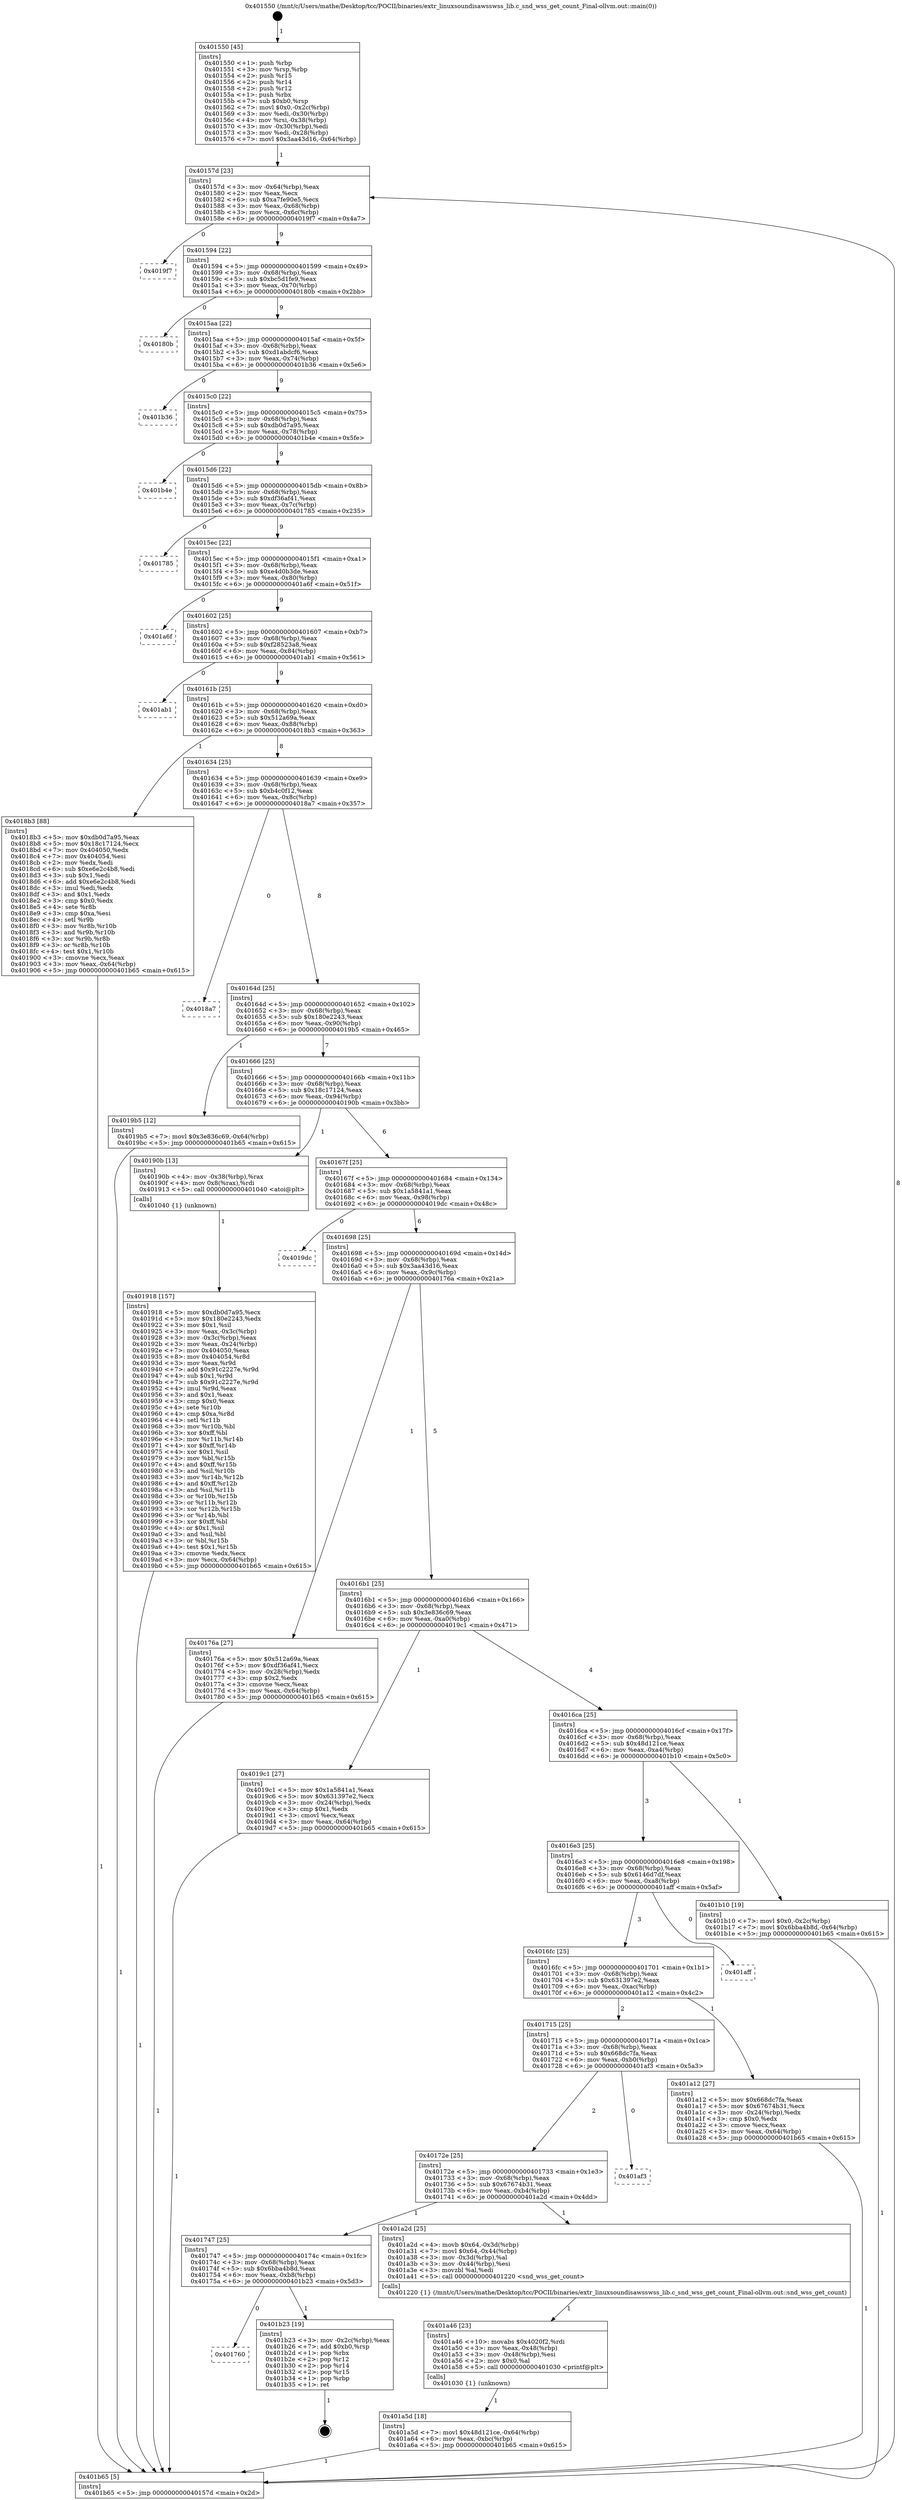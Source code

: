 digraph "0x401550" {
  label = "0x401550 (/mnt/c/Users/mathe/Desktop/tcc/POCII/binaries/extr_linuxsoundisawsswss_lib.c_snd_wss_get_count_Final-ollvm.out::main(0))"
  labelloc = "t"
  node[shape=record]

  Entry [label="",width=0.3,height=0.3,shape=circle,fillcolor=black,style=filled]
  "0x40157d" [label="{
     0x40157d [23]\l
     | [instrs]\l
     &nbsp;&nbsp;0x40157d \<+3\>: mov -0x64(%rbp),%eax\l
     &nbsp;&nbsp;0x401580 \<+2\>: mov %eax,%ecx\l
     &nbsp;&nbsp;0x401582 \<+6\>: sub $0xa7fe90e5,%ecx\l
     &nbsp;&nbsp;0x401588 \<+3\>: mov %eax,-0x68(%rbp)\l
     &nbsp;&nbsp;0x40158b \<+3\>: mov %ecx,-0x6c(%rbp)\l
     &nbsp;&nbsp;0x40158e \<+6\>: je 00000000004019f7 \<main+0x4a7\>\l
  }"]
  "0x4019f7" [label="{
     0x4019f7\l
  }", style=dashed]
  "0x401594" [label="{
     0x401594 [22]\l
     | [instrs]\l
     &nbsp;&nbsp;0x401594 \<+5\>: jmp 0000000000401599 \<main+0x49\>\l
     &nbsp;&nbsp;0x401599 \<+3\>: mov -0x68(%rbp),%eax\l
     &nbsp;&nbsp;0x40159c \<+5\>: sub $0xbc5d1fe9,%eax\l
     &nbsp;&nbsp;0x4015a1 \<+3\>: mov %eax,-0x70(%rbp)\l
     &nbsp;&nbsp;0x4015a4 \<+6\>: je 000000000040180b \<main+0x2bb\>\l
  }"]
  Exit [label="",width=0.3,height=0.3,shape=circle,fillcolor=black,style=filled,peripheries=2]
  "0x40180b" [label="{
     0x40180b\l
  }", style=dashed]
  "0x4015aa" [label="{
     0x4015aa [22]\l
     | [instrs]\l
     &nbsp;&nbsp;0x4015aa \<+5\>: jmp 00000000004015af \<main+0x5f\>\l
     &nbsp;&nbsp;0x4015af \<+3\>: mov -0x68(%rbp),%eax\l
     &nbsp;&nbsp;0x4015b2 \<+5\>: sub $0xd1abdcf6,%eax\l
     &nbsp;&nbsp;0x4015b7 \<+3\>: mov %eax,-0x74(%rbp)\l
     &nbsp;&nbsp;0x4015ba \<+6\>: je 0000000000401b36 \<main+0x5e6\>\l
  }"]
  "0x401760" [label="{
     0x401760\l
  }", style=dashed]
  "0x401b36" [label="{
     0x401b36\l
  }", style=dashed]
  "0x4015c0" [label="{
     0x4015c0 [22]\l
     | [instrs]\l
     &nbsp;&nbsp;0x4015c0 \<+5\>: jmp 00000000004015c5 \<main+0x75\>\l
     &nbsp;&nbsp;0x4015c5 \<+3\>: mov -0x68(%rbp),%eax\l
     &nbsp;&nbsp;0x4015c8 \<+5\>: sub $0xdb0d7a95,%eax\l
     &nbsp;&nbsp;0x4015cd \<+3\>: mov %eax,-0x78(%rbp)\l
     &nbsp;&nbsp;0x4015d0 \<+6\>: je 0000000000401b4e \<main+0x5fe\>\l
  }"]
  "0x401b23" [label="{
     0x401b23 [19]\l
     | [instrs]\l
     &nbsp;&nbsp;0x401b23 \<+3\>: mov -0x2c(%rbp),%eax\l
     &nbsp;&nbsp;0x401b26 \<+7\>: add $0xb0,%rsp\l
     &nbsp;&nbsp;0x401b2d \<+1\>: pop %rbx\l
     &nbsp;&nbsp;0x401b2e \<+2\>: pop %r12\l
     &nbsp;&nbsp;0x401b30 \<+2\>: pop %r14\l
     &nbsp;&nbsp;0x401b32 \<+2\>: pop %r15\l
     &nbsp;&nbsp;0x401b34 \<+1\>: pop %rbp\l
     &nbsp;&nbsp;0x401b35 \<+1\>: ret\l
  }"]
  "0x401b4e" [label="{
     0x401b4e\l
  }", style=dashed]
  "0x4015d6" [label="{
     0x4015d6 [22]\l
     | [instrs]\l
     &nbsp;&nbsp;0x4015d6 \<+5\>: jmp 00000000004015db \<main+0x8b\>\l
     &nbsp;&nbsp;0x4015db \<+3\>: mov -0x68(%rbp),%eax\l
     &nbsp;&nbsp;0x4015de \<+5\>: sub $0xdf36af41,%eax\l
     &nbsp;&nbsp;0x4015e3 \<+3\>: mov %eax,-0x7c(%rbp)\l
     &nbsp;&nbsp;0x4015e6 \<+6\>: je 0000000000401785 \<main+0x235\>\l
  }"]
  "0x401a5d" [label="{
     0x401a5d [18]\l
     | [instrs]\l
     &nbsp;&nbsp;0x401a5d \<+7\>: movl $0x48d121ce,-0x64(%rbp)\l
     &nbsp;&nbsp;0x401a64 \<+6\>: mov %eax,-0xbc(%rbp)\l
     &nbsp;&nbsp;0x401a6a \<+5\>: jmp 0000000000401b65 \<main+0x615\>\l
  }"]
  "0x401785" [label="{
     0x401785\l
  }", style=dashed]
  "0x4015ec" [label="{
     0x4015ec [22]\l
     | [instrs]\l
     &nbsp;&nbsp;0x4015ec \<+5\>: jmp 00000000004015f1 \<main+0xa1\>\l
     &nbsp;&nbsp;0x4015f1 \<+3\>: mov -0x68(%rbp),%eax\l
     &nbsp;&nbsp;0x4015f4 \<+5\>: sub $0xe4d0b3de,%eax\l
     &nbsp;&nbsp;0x4015f9 \<+3\>: mov %eax,-0x80(%rbp)\l
     &nbsp;&nbsp;0x4015fc \<+6\>: je 0000000000401a6f \<main+0x51f\>\l
  }"]
  "0x401a46" [label="{
     0x401a46 [23]\l
     | [instrs]\l
     &nbsp;&nbsp;0x401a46 \<+10\>: movabs $0x4020f2,%rdi\l
     &nbsp;&nbsp;0x401a50 \<+3\>: mov %eax,-0x48(%rbp)\l
     &nbsp;&nbsp;0x401a53 \<+3\>: mov -0x48(%rbp),%esi\l
     &nbsp;&nbsp;0x401a56 \<+2\>: mov $0x0,%al\l
     &nbsp;&nbsp;0x401a58 \<+5\>: call 0000000000401030 \<printf@plt\>\l
     | [calls]\l
     &nbsp;&nbsp;0x401030 \{1\} (unknown)\l
  }"]
  "0x401a6f" [label="{
     0x401a6f\l
  }", style=dashed]
  "0x401602" [label="{
     0x401602 [25]\l
     | [instrs]\l
     &nbsp;&nbsp;0x401602 \<+5\>: jmp 0000000000401607 \<main+0xb7\>\l
     &nbsp;&nbsp;0x401607 \<+3\>: mov -0x68(%rbp),%eax\l
     &nbsp;&nbsp;0x40160a \<+5\>: sub $0xf28523a8,%eax\l
     &nbsp;&nbsp;0x40160f \<+6\>: mov %eax,-0x84(%rbp)\l
     &nbsp;&nbsp;0x401615 \<+6\>: je 0000000000401ab1 \<main+0x561\>\l
  }"]
  "0x401747" [label="{
     0x401747 [25]\l
     | [instrs]\l
     &nbsp;&nbsp;0x401747 \<+5\>: jmp 000000000040174c \<main+0x1fc\>\l
     &nbsp;&nbsp;0x40174c \<+3\>: mov -0x68(%rbp),%eax\l
     &nbsp;&nbsp;0x40174f \<+5\>: sub $0x6bba4b8d,%eax\l
     &nbsp;&nbsp;0x401754 \<+6\>: mov %eax,-0xb8(%rbp)\l
     &nbsp;&nbsp;0x40175a \<+6\>: je 0000000000401b23 \<main+0x5d3\>\l
  }"]
  "0x401ab1" [label="{
     0x401ab1\l
  }", style=dashed]
  "0x40161b" [label="{
     0x40161b [25]\l
     | [instrs]\l
     &nbsp;&nbsp;0x40161b \<+5\>: jmp 0000000000401620 \<main+0xd0\>\l
     &nbsp;&nbsp;0x401620 \<+3\>: mov -0x68(%rbp),%eax\l
     &nbsp;&nbsp;0x401623 \<+5\>: sub $0x512a69a,%eax\l
     &nbsp;&nbsp;0x401628 \<+6\>: mov %eax,-0x88(%rbp)\l
     &nbsp;&nbsp;0x40162e \<+6\>: je 00000000004018b3 \<main+0x363\>\l
  }"]
  "0x401a2d" [label="{
     0x401a2d [25]\l
     | [instrs]\l
     &nbsp;&nbsp;0x401a2d \<+4\>: movb $0x64,-0x3d(%rbp)\l
     &nbsp;&nbsp;0x401a31 \<+7\>: movl $0x64,-0x44(%rbp)\l
     &nbsp;&nbsp;0x401a38 \<+3\>: mov -0x3d(%rbp),%al\l
     &nbsp;&nbsp;0x401a3b \<+3\>: mov -0x44(%rbp),%esi\l
     &nbsp;&nbsp;0x401a3e \<+3\>: movzbl %al,%edi\l
     &nbsp;&nbsp;0x401a41 \<+5\>: call 0000000000401220 \<snd_wss_get_count\>\l
     | [calls]\l
     &nbsp;&nbsp;0x401220 \{1\} (/mnt/c/Users/mathe/Desktop/tcc/POCII/binaries/extr_linuxsoundisawsswss_lib.c_snd_wss_get_count_Final-ollvm.out::snd_wss_get_count)\l
  }"]
  "0x4018b3" [label="{
     0x4018b3 [88]\l
     | [instrs]\l
     &nbsp;&nbsp;0x4018b3 \<+5\>: mov $0xdb0d7a95,%eax\l
     &nbsp;&nbsp;0x4018b8 \<+5\>: mov $0x18c17124,%ecx\l
     &nbsp;&nbsp;0x4018bd \<+7\>: mov 0x404050,%edx\l
     &nbsp;&nbsp;0x4018c4 \<+7\>: mov 0x404054,%esi\l
     &nbsp;&nbsp;0x4018cb \<+2\>: mov %edx,%edi\l
     &nbsp;&nbsp;0x4018cd \<+6\>: sub $0xe6e2c4b8,%edi\l
     &nbsp;&nbsp;0x4018d3 \<+3\>: sub $0x1,%edi\l
     &nbsp;&nbsp;0x4018d6 \<+6\>: add $0xe6e2c4b8,%edi\l
     &nbsp;&nbsp;0x4018dc \<+3\>: imul %edi,%edx\l
     &nbsp;&nbsp;0x4018df \<+3\>: and $0x1,%edx\l
     &nbsp;&nbsp;0x4018e2 \<+3\>: cmp $0x0,%edx\l
     &nbsp;&nbsp;0x4018e5 \<+4\>: sete %r8b\l
     &nbsp;&nbsp;0x4018e9 \<+3\>: cmp $0xa,%esi\l
     &nbsp;&nbsp;0x4018ec \<+4\>: setl %r9b\l
     &nbsp;&nbsp;0x4018f0 \<+3\>: mov %r8b,%r10b\l
     &nbsp;&nbsp;0x4018f3 \<+3\>: and %r9b,%r10b\l
     &nbsp;&nbsp;0x4018f6 \<+3\>: xor %r9b,%r8b\l
     &nbsp;&nbsp;0x4018f9 \<+3\>: or %r8b,%r10b\l
     &nbsp;&nbsp;0x4018fc \<+4\>: test $0x1,%r10b\l
     &nbsp;&nbsp;0x401900 \<+3\>: cmovne %ecx,%eax\l
     &nbsp;&nbsp;0x401903 \<+3\>: mov %eax,-0x64(%rbp)\l
     &nbsp;&nbsp;0x401906 \<+5\>: jmp 0000000000401b65 \<main+0x615\>\l
  }"]
  "0x401634" [label="{
     0x401634 [25]\l
     | [instrs]\l
     &nbsp;&nbsp;0x401634 \<+5\>: jmp 0000000000401639 \<main+0xe9\>\l
     &nbsp;&nbsp;0x401639 \<+3\>: mov -0x68(%rbp),%eax\l
     &nbsp;&nbsp;0x40163c \<+5\>: sub $0xb4c0f12,%eax\l
     &nbsp;&nbsp;0x401641 \<+6\>: mov %eax,-0x8c(%rbp)\l
     &nbsp;&nbsp;0x401647 \<+6\>: je 00000000004018a7 \<main+0x357\>\l
  }"]
  "0x40172e" [label="{
     0x40172e [25]\l
     | [instrs]\l
     &nbsp;&nbsp;0x40172e \<+5\>: jmp 0000000000401733 \<main+0x1e3\>\l
     &nbsp;&nbsp;0x401733 \<+3\>: mov -0x68(%rbp),%eax\l
     &nbsp;&nbsp;0x401736 \<+5\>: sub $0x67674b31,%eax\l
     &nbsp;&nbsp;0x40173b \<+6\>: mov %eax,-0xb4(%rbp)\l
     &nbsp;&nbsp;0x401741 \<+6\>: je 0000000000401a2d \<main+0x4dd\>\l
  }"]
  "0x4018a7" [label="{
     0x4018a7\l
  }", style=dashed]
  "0x40164d" [label="{
     0x40164d [25]\l
     | [instrs]\l
     &nbsp;&nbsp;0x40164d \<+5\>: jmp 0000000000401652 \<main+0x102\>\l
     &nbsp;&nbsp;0x401652 \<+3\>: mov -0x68(%rbp),%eax\l
     &nbsp;&nbsp;0x401655 \<+5\>: sub $0x180e2243,%eax\l
     &nbsp;&nbsp;0x40165a \<+6\>: mov %eax,-0x90(%rbp)\l
     &nbsp;&nbsp;0x401660 \<+6\>: je 00000000004019b5 \<main+0x465\>\l
  }"]
  "0x401af3" [label="{
     0x401af3\l
  }", style=dashed]
  "0x4019b5" [label="{
     0x4019b5 [12]\l
     | [instrs]\l
     &nbsp;&nbsp;0x4019b5 \<+7\>: movl $0x3e836c69,-0x64(%rbp)\l
     &nbsp;&nbsp;0x4019bc \<+5\>: jmp 0000000000401b65 \<main+0x615\>\l
  }"]
  "0x401666" [label="{
     0x401666 [25]\l
     | [instrs]\l
     &nbsp;&nbsp;0x401666 \<+5\>: jmp 000000000040166b \<main+0x11b\>\l
     &nbsp;&nbsp;0x40166b \<+3\>: mov -0x68(%rbp),%eax\l
     &nbsp;&nbsp;0x40166e \<+5\>: sub $0x18c17124,%eax\l
     &nbsp;&nbsp;0x401673 \<+6\>: mov %eax,-0x94(%rbp)\l
     &nbsp;&nbsp;0x401679 \<+6\>: je 000000000040190b \<main+0x3bb\>\l
  }"]
  "0x401715" [label="{
     0x401715 [25]\l
     | [instrs]\l
     &nbsp;&nbsp;0x401715 \<+5\>: jmp 000000000040171a \<main+0x1ca\>\l
     &nbsp;&nbsp;0x40171a \<+3\>: mov -0x68(%rbp),%eax\l
     &nbsp;&nbsp;0x40171d \<+5\>: sub $0x668dc7fa,%eax\l
     &nbsp;&nbsp;0x401722 \<+6\>: mov %eax,-0xb0(%rbp)\l
     &nbsp;&nbsp;0x401728 \<+6\>: je 0000000000401af3 \<main+0x5a3\>\l
  }"]
  "0x40190b" [label="{
     0x40190b [13]\l
     | [instrs]\l
     &nbsp;&nbsp;0x40190b \<+4\>: mov -0x38(%rbp),%rax\l
     &nbsp;&nbsp;0x40190f \<+4\>: mov 0x8(%rax),%rdi\l
     &nbsp;&nbsp;0x401913 \<+5\>: call 0000000000401040 \<atoi@plt\>\l
     | [calls]\l
     &nbsp;&nbsp;0x401040 \{1\} (unknown)\l
  }"]
  "0x40167f" [label="{
     0x40167f [25]\l
     | [instrs]\l
     &nbsp;&nbsp;0x40167f \<+5\>: jmp 0000000000401684 \<main+0x134\>\l
     &nbsp;&nbsp;0x401684 \<+3\>: mov -0x68(%rbp),%eax\l
     &nbsp;&nbsp;0x401687 \<+5\>: sub $0x1a5841a1,%eax\l
     &nbsp;&nbsp;0x40168c \<+6\>: mov %eax,-0x98(%rbp)\l
     &nbsp;&nbsp;0x401692 \<+6\>: je 00000000004019dc \<main+0x48c\>\l
  }"]
  "0x401a12" [label="{
     0x401a12 [27]\l
     | [instrs]\l
     &nbsp;&nbsp;0x401a12 \<+5\>: mov $0x668dc7fa,%eax\l
     &nbsp;&nbsp;0x401a17 \<+5\>: mov $0x67674b31,%ecx\l
     &nbsp;&nbsp;0x401a1c \<+3\>: mov -0x24(%rbp),%edx\l
     &nbsp;&nbsp;0x401a1f \<+3\>: cmp $0x0,%edx\l
     &nbsp;&nbsp;0x401a22 \<+3\>: cmove %ecx,%eax\l
     &nbsp;&nbsp;0x401a25 \<+3\>: mov %eax,-0x64(%rbp)\l
     &nbsp;&nbsp;0x401a28 \<+5\>: jmp 0000000000401b65 \<main+0x615\>\l
  }"]
  "0x4019dc" [label="{
     0x4019dc\l
  }", style=dashed]
  "0x401698" [label="{
     0x401698 [25]\l
     | [instrs]\l
     &nbsp;&nbsp;0x401698 \<+5\>: jmp 000000000040169d \<main+0x14d\>\l
     &nbsp;&nbsp;0x40169d \<+3\>: mov -0x68(%rbp),%eax\l
     &nbsp;&nbsp;0x4016a0 \<+5\>: sub $0x3aa43d16,%eax\l
     &nbsp;&nbsp;0x4016a5 \<+6\>: mov %eax,-0x9c(%rbp)\l
     &nbsp;&nbsp;0x4016ab \<+6\>: je 000000000040176a \<main+0x21a\>\l
  }"]
  "0x4016fc" [label="{
     0x4016fc [25]\l
     | [instrs]\l
     &nbsp;&nbsp;0x4016fc \<+5\>: jmp 0000000000401701 \<main+0x1b1\>\l
     &nbsp;&nbsp;0x401701 \<+3\>: mov -0x68(%rbp),%eax\l
     &nbsp;&nbsp;0x401704 \<+5\>: sub $0x631397e2,%eax\l
     &nbsp;&nbsp;0x401709 \<+6\>: mov %eax,-0xac(%rbp)\l
     &nbsp;&nbsp;0x40170f \<+6\>: je 0000000000401a12 \<main+0x4c2\>\l
  }"]
  "0x40176a" [label="{
     0x40176a [27]\l
     | [instrs]\l
     &nbsp;&nbsp;0x40176a \<+5\>: mov $0x512a69a,%eax\l
     &nbsp;&nbsp;0x40176f \<+5\>: mov $0xdf36af41,%ecx\l
     &nbsp;&nbsp;0x401774 \<+3\>: mov -0x28(%rbp),%edx\l
     &nbsp;&nbsp;0x401777 \<+3\>: cmp $0x2,%edx\l
     &nbsp;&nbsp;0x40177a \<+3\>: cmovne %ecx,%eax\l
     &nbsp;&nbsp;0x40177d \<+3\>: mov %eax,-0x64(%rbp)\l
     &nbsp;&nbsp;0x401780 \<+5\>: jmp 0000000000401b65 \<main+0x615\>\l
  }"]
  "0x4016b1" [label="{
     0x4016b1 [25]\l
     | [instrs]\l
     &nbsp;&nbsp;0x4016b1 \<+5\>: jmp 00000000004016b6 \<main+0x166\>\l
     &nbsp;&nbsp;0x4016b6 \<+3\>: mov -0x68(%rbp),%eax\l
     &nbsp;&nbsp;0x4016b9 \<+5\>: sub $0x3e836c69,%eax\l
     &nbsp;&nbsp;0x4016be \<+6\>: mov %eax,-0xa0(%rbp)\l
     &nbsp;&nbsp;0x4016c4 \<+6\>: je 00000000004019c1 \<main+0x471\>\l
  }"]
  "0x401b65" [label="{
     0x401b65 [5]\l
     | [instrs]\l
     &nbsp;&nbsp;0x401b65 \<+5\>: jmp 000000000040157d \<main+0x2d\>\l
  }"]
  "0x401550" [label="{
     0x401550 [45]\l
     | [instrs]\l
     &nbsp;&nbsp;0x401550 \<+1\>: push %rbp\l
     &nbsp;&nbsp;0x401551 \<+3\>: mov %rsp,%rbp\l
     &nbsp;&nbsp;0x401554 \<+2\>: push %r15\l
     &nbsp;&nbsp;0x401556 \<+2\>: push %r14\l
     &nbsp;&nbsp;0x401558 \<+2\>: push %r12\l
     &nbsp;&nbsp;0x40155a \<+1\>: push %rbx\l
     &nbsp;&nbsp;0x40155b \<+7\>: sub $0xb0,%rsp\l
     &nbsp;&nbsp;0x401562 \<+7\>: movl $0x0,-0x2c(%rbp)\l
     &nbsp;&nbsp;0x401569 \<+3\>: mov %edi,-0x30(%rbp)\l
     &nbsp;&nbsp;0x40156c \<+4\>: mov %rsi,-0x38(%rbp)\l
     &nbsp;&nbsp;0x401570 \<+3\>: mov -0x30(%rbp),%edi\l
     &nbsp;&nbsp;0x401573 \<+3\>: mov %edi,-0x28(%rbp)\l
     &nbsp;&nbsp;0x401576 \<+7\>: movl $0x3aa43d16,-0x64(%rbp)\l
  }"]
  "0x401918" [label="{
     0x401918 [157]\l
     | [instrs]\l
     &nbsp;&nbsp;0x401918 \<+5\>: mov $0xdb0d7a95,%ecx\l
     &nbsp;&nbsp;0x40191d \<+5\>: mov $0x180e2243,%edx\l
     &nbsp;&nbsp;0x401922 \<+3\>: mov $0x1,%sil\l
     &nbsp;&nbsp;0x401925 \<+3\>: mov %eax,-0x3c(%rbp)\l
     &nbsp;&nbsp;0x401928 \<+3\>: mov -0x3c(%rbp),%eax\l
     &nbsp;&nbsp;0x40192b \<+3\>: mov %eax,-0x24(%rbp)\l
     &nbsp;&nbsp;0x40192e \<+7\>: mov 0x404050,%eax\l
     &nbsp;&nbsp;0x401935 \<+8\>: mov 0x404054,%r8d\l
     &nbsp;&nbsp;0x40193d \<+3\>: mov %eax,%r9d\l
     &nbsp;&nbsp;0x401940 \<+7\>: add $0x91c2227e,%r9d\l
     &nbsp;&nbsp;0x401947 \<+4\>: sub $0x1,%r9d\l
     &nbsp;&nbsp;0x40194b \<+7\>: sub $0x91c2227e,%r9d\l
     &nbsp;&nbsp;0x401952 \<+4\>: imul %r9d,%eax\l
     &nbsp;&nbsp;0x401956 \<+3\>: and $0x1,%eax\l
     &nbsp;&nbsp;0x401959 \<+3\>: cmp $0x0,%eax\l
     &nbsp;&nbsp;0x40195c \<+4\>: sete %r10b\l
     &nbsp;&nbsp;0x401960 \<+4\>: cmp $0xa,%r8d\l
     &nbsp;&nbsp;0x401964 \<+4\>: setl %r11b\l
     &nbsp;&nbsp;0x401968 \<+3\>: mov %r10b,%bl\l
     &nbsp;&nbsp;0x40196b \<+3\>: xor $0xff,%bl\l
     &nbsp;&nbsp;0x40196e \<+3\>: mov %r11b,%r14b\l
     &nbsp;&nbsp;0x401971 \<+4\>: xor $0xff,%r14b\l
     &nbsp;&nbsp;0x401975 \<+4\>: xor $0x1,%sil\l
     &nbsp;&nbsp;0x401979 \<+3\>: mov %bl,%r15b\l
     &nbsp;&nbsp;0x40197c \<+4\>: and $0xff,%r15b\l
     &nbsp;&nbsp;0x401980 \<+3\>: and %sil,%r10b\l
     &nbsp;&nbsp;0x401983 \<+3\>: mov %r14b,%r12b\l
     &nbsp;&nbsp;0x401986 \<+4\>: and $0xff,%r12b\l
     &nbsp;&nbsp;0x40198a \<+3\>: and %sil,%r11b\l
     &nbsp;&nbsp;0x40198d \<+3\>: or %r10b,%r15b\l
     &nbsp;&nbsp;0x401990 \<+3\>: or %r11b,%r12b\l
     &nbsp;&nbsp;0x401993 \<+3\>: xor %r12b,%r15b\l
     &nbsp;&nbsp;0x401996 \<+3\>: or %r14b,%bl\l
     &nbsp;&nbsp;0x401999 \<+3\>: xor $0xff,%bl\l
     &nbsp;&nbsp;0x40199c \<+4\>: or $0x1,%sil\l
     &nbsp;&nbsp;0x4019a0 \<+3\>: and %sil,%bl\l
     &nbsp;&nbsp;0x4019a3 \<+3\>: or %bl,%r15b\l
     &nbsp;&nbsp;0x4019a6 \<+4\>: test $0x1,%r15b\l
     &nbsp;&nbsp;0x4019aa \<+3\>: cmovne %edx,%ecx\l
     &nbsp;&nbsp;0x4019ad \<+3\>: mov %ecx,-0x64(%rbp)\l
     &nbsp;&nbsp;0x4019b0 \<+5\>: jmp 0000000000401b65 \<main+0x615\>\l
  }"]
  "0x401aff" [label="{
     0x401aff\l
  }", style=dashed]
  "0x4019c1" [label="{
     0x4019c1 [27]\l
     | [instrs]\l
     &nbsp;&nbsp;0x4019c1 \<+5\>: mov $0x1a5841a1,%eax\l
     &nbsp;&nbsp;0x4019c6 \<+5\>: mov $0x631397e2,%ecx\l
     &nbsp;&nbsp;0x4019cb \<+3\>: mov -0x24(%rbp),%edx\l
     &nbsp;&nbsp;0x4019ce \<+3\>: cmp $0x1,%edx\l
     &nbsp;&nbsp;0x4019d1 \<+3\>: cmovl %ecx,%eax\l
     &nbsp;&nbsp;0x4019d4 \<+3\>: mov %eax,-0x64(%rbp)\l
     &nbsp;&nbsp;0x4019d7 \<+5\>: jmp 0000000000401b65 \<main+0x615\>\l
  }"]
  "0x4016ca" [label="{
     0x4016ca [25]\l
     | [instrs]\l
     &nbsp;&nbsp;0x4016ca \<+5\>: jmp 00000000004016cf \<main+0x17f\>\l
     &nbsp;&nbsp;0x4016cf \<+3\>: mov -0x68(%rbp),%eax\l
     &nbsp;&nbsp;0x4016d2 \<+5\>: sub $0x48d121ce,%eax\l
     &nbsp;&nbsp;0x4016d7 \<+6\>: mov %eax,-0xa4(%rbp)\l
     &nbsp;&nbsp;0x4016dd \<+6\>: je 0000000000401b10 \<main+0x5c0\>\l
  }"]
  "0x4016e3" [label="{
     0x4016e3 [25]\l
     | [instrs]\l
     &nbsp;&nbsp;0x4016e3 \<+5\>: jmp 00000000004016e8 \<main+0x198\>\l
     &nbsp;&nbsp;0x4016e8 \<+3\>: mov -0x68(%rbp),%eax\l
     &nbsp;&nbsp;0x4016eb \<+5\>: sub $0x6146d7df,%eax\l
     &nbsp;&nbsp;0x4016f0 \<+6\>: mov %eax,-0xa8(%rbp)\l
     &nbsp;&nbsp;0x4016f6 \<+6\>: je 0000000000401aff \<main+0x5af\>\l
  }"]
  "0x401b10" [label="{
     0x401b10 [19]\l
     | [instrs]\l
     &nbsp;&nbsp;0x401b10 \<+7\>: movl $0x0,-0x2c(%rbp)\l
     &nbsp;&nbsp;0x401b17 \<+7\>: movl $0x6bba4b8d,-0x64(%rbp)\l
     &nbsp;&nbsp;0x401b1e \<+5\>: jmp 0000000000401b65 \<main+0x615\>\l
  }"]
  Entry -> "0x401550" [label=" 1"]
  "0x40157d" -> "0x4019f7" [label=" 0"]
  "0x40157d" -> "0x401594" [label=" 9"]
  "0x401b23" -> Exit [label=" 1"]
  "0x401594" -> "0x40180b" [label=" 0"]
  "0x401594" -> "0x4015aa" [label=" 9"]
  "0x401747" -> "0x401760" [label=" 0"]
  "0x4015aa" -> "0x401b36" [label=" 0"]
  "0x4015aa" -> "0x4015c0" [label=" 9"]
  "0x401747" -> "0x401b23" [label=" 1"]
  "0x4015c0" -> "0x401b4e" [label=" 0"]
  "0x4015c0" -> "0x4015d6" [label=" 9"]
  "0x401b10" -> "0x401b65" [label=" 1"]
  "0x4015d6" -> "0x401785" [label=" 0"]
  "0x4015d6" -> "0x4015ec" [label=" 9"]
  "0x401a5d" -> "0x401b65" [label=" 1"]
  "0x4015ec" -> "0x401a6f" [label=" 0"]
  "0x4015ec" -> "0x401602" [label=" 9"]
  "0x401a46" -> "0x401a5d" [label=" 1"]
  "0x401602" -> "0x401ab1" [label=" 0"]
  "0x401602" -> "0x40161b" [label=" 9"]
  "0x401a2d" -> "0x401a46" [label=" 1"]
  "0x40161b" -> "0x4018b3" [label=" 1"]
  "0x40161b" -> "0x401634" [label=" 8"]
  "0x40172e" -> "0x401747" [label=" 1"]
  "0x401634" -> "0x4018a7" [label=" 0"]
  "0x401634" -> "0x40164d" [label=" 8"]
  "0x40172e" -> "0x401a2d" [label=" 1"]
  "0x40164d" -> "0x4019b5" [label=" 1"]
  "0x40164d" -> "0x401666" [label=" 7"]
  "0x401715" -> "0x40172e" [label=" 2"]
  "0x401666" -> "0x40190b" [label=" 1"]
  "0x401666" -> "0x40167f" [label=" 6"]
  "0x401715" -> "0x401af3" [label=" 0"]
  "0x40167f" -> "0x4019dc" [label=" 0"]
  "0x40167f" -> "0x401698" [label=" 6"]
  "0x401a12" -> "0x401b65" [label=" 1"]
  "0x401698" -> "0x40176a" [label=" 1"]
  "0x401698" -> "0x4016b1" [label=" 5"]
  "0x40176a" -> "0x401b65" [label=" 1"]
  "0x401550" -> "0x40157d" [label=" 1"]
  "0x401b65" -> "0x40157d" [label=" 8"]
  "0x4018b3" -> "0x401b65" [label=" 1"]
  "0x40190b" -> "0x401918" [label=" 1"]
  "0x401918" -> "0x401b65" [label=" 1"]
  "0x4019b5" -> "0x401b65" [label=" 1"]
  "0x4016fc" -> "0x401a12" [label=" 1"]
  "0x4016b1" -> "0x4019c1" [label=" 1"]
  "0x4016b1" -> "0x4016ca" [label=" 4"]
  "0x4019c1" -> "0x401b65" [label=" 1"]
  "0x4016fc" -> "0x401715" [label=" 2"]
  "0x4016ca" -> "0x401b10" [label=" 1"]
  "0x4016ca" -> "0x4016e3" [label=" 3"]
  "0x4016e3" -> "0x4016fc" [label=" 3"]
  "0x4016e3" -> "0x401aff" [label=" 0"]
}
